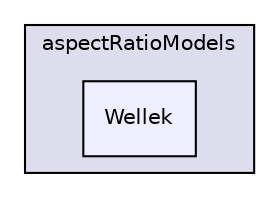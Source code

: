digraph "applications/solvers/multiphase/twoPhaseEulerFoam/interfacialModels/aspectRatioModels/Wellek" {
  bgcolor=transparent;
  compound=true
  node [ fontsize="10", fontname="Helvetica"];
  edge [ labelfontsize="10", labelfontname="Helvetica"];
  subgraph clusterdir_61a4c66f01258155d2258fd2274f3c82 {
    graph [ bgcolor="#ddddee", pencolor="black", label="aspectRatioModels" fontname="Helvetica", fontsize="10", URL="dir_61a4c66f01258155d2258fd2274f3c82.html"]
  dir_87c3d4c0d011c528c583cfbb9a1294b1 [shape=box, label="Wellek", style="filled", fillcolor="#eeeeff", pencolor="black", URL="dir_87c3d4c0d011c528c583cfbb9a1294b1.html"];
  }
}
